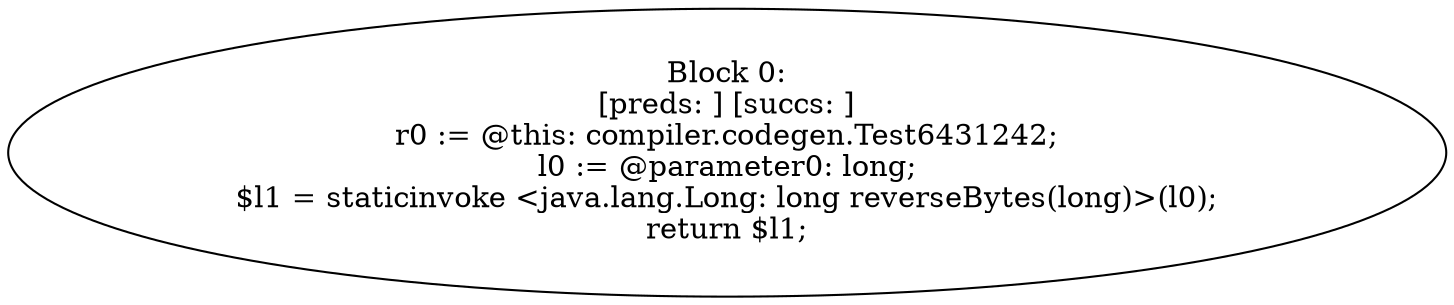 digraph "unitGraph" {
    "Block 0:
[preds: ] [succs: ]
r0 := @this: compiler.codegen.Test6431242;
l0 := @parameter0: long;
$l1 = staticinvoke <java.lang.Long: long reverseBytes(long)>(l0);
return $l1;
"
}
